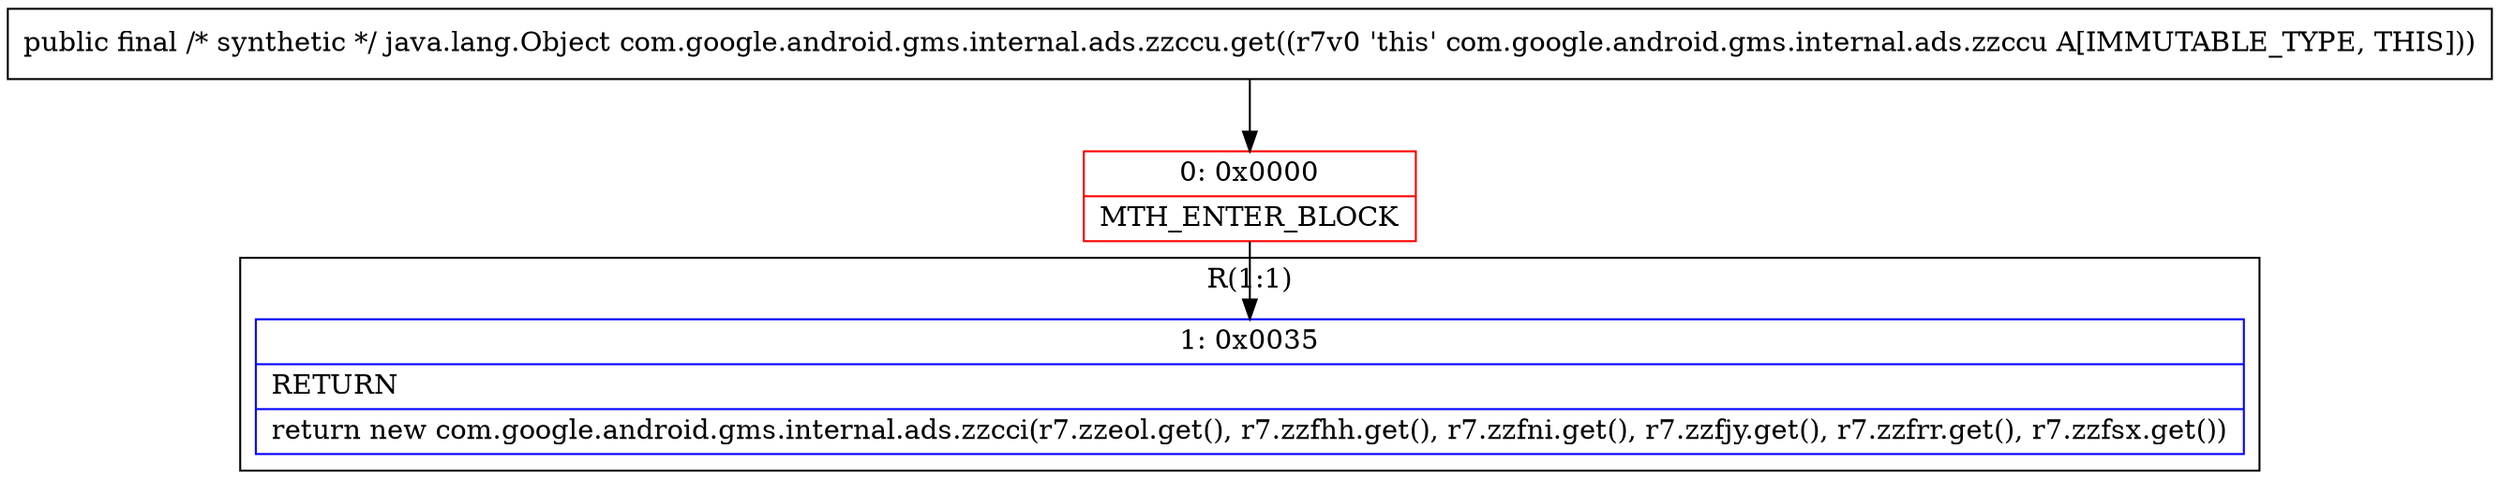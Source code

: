 digraph "CFG forcom.google.android.gms.internal.ads.zzccu.get()Ljava\/lang\/Object;" {
subgraph cluster_Region_2057387463 {
label = "R(1:1)";
node [shape=record,color=blue];
Node_1 [shape=record,label="{1\:\ 0x0035|RETURN\l|return new com.google.android.gms.internal.ads.zzcci(r7.zzeol.get(), r7.zzfhh.get(), r7.zzfni.get(), r7.zzfjy.get(), r7.zzfrr.get(), r7.zzfsx.get())\l}"];
}
Node_0 [shape=record,color=red,label="{0\:\ 0x0000|MTH_ENTER_BLOCK\l}"];
MethodNode[shape=record,label="{public final \/* synthetic *\/ java.lang.Object com.google.android.gms.internal.ads.zzccu.get((r7v0 'this' com.google.android.gms.internal.ads.zzccu A[IMMUTABLE_TYPE, THIS])) }"];
MethodNode -> Node_0;
Node_0 -> Node_1;
}

